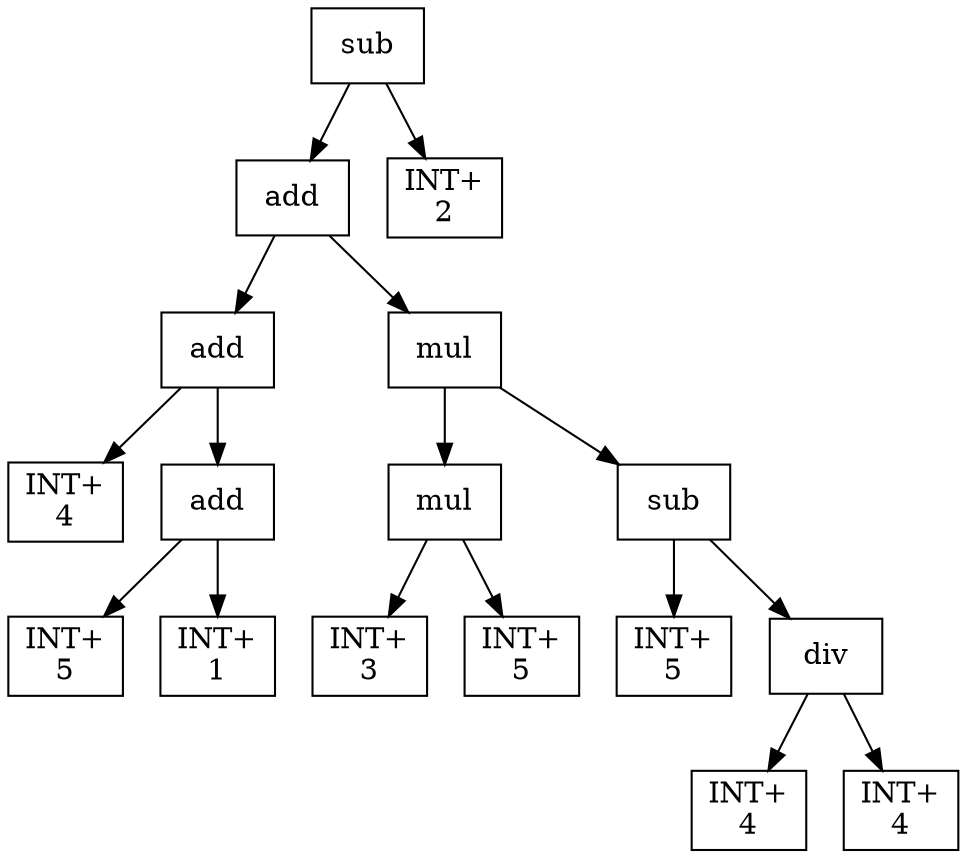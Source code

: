 digraph expr {
  node [shape=box];
  n1 [label="sub"];
  n2 [label="add"];
  n3 [label="add"];
  n4 [label="INT+\n4"];
  n5 [label="add"];
  n6 [label="INT+\n5"];
  n7 [label="INT+\n1"];
  n5 -> n6;
  n5 -> n7;
  n3 -> n4;
  n3 -> n5;
  n8 [label="mul"];
  n9 [label="mul"];
  n10 [label="INT+\n3"];
  n11 [label="INT+\n5"];
  n9 -> n10;
  n9 -> n11;
  n12 [label="sub"];
  n13 [label="INT+\n5"];
  n14 [label="div"];
  n15 [label="INT+\n4"];
  n16 [label="INT+\n4"];
  n14 -> n15;
  n14 -> n16;
  n12 -> n13;
  n12 -> n14;
  n8 -> n9;
  n8 -> n12;
  n2 -> n3;
  n2 -> n8;
  n17 [label="INT+\n2"];
  n1 -> n2;
  n1 -> n17;
}